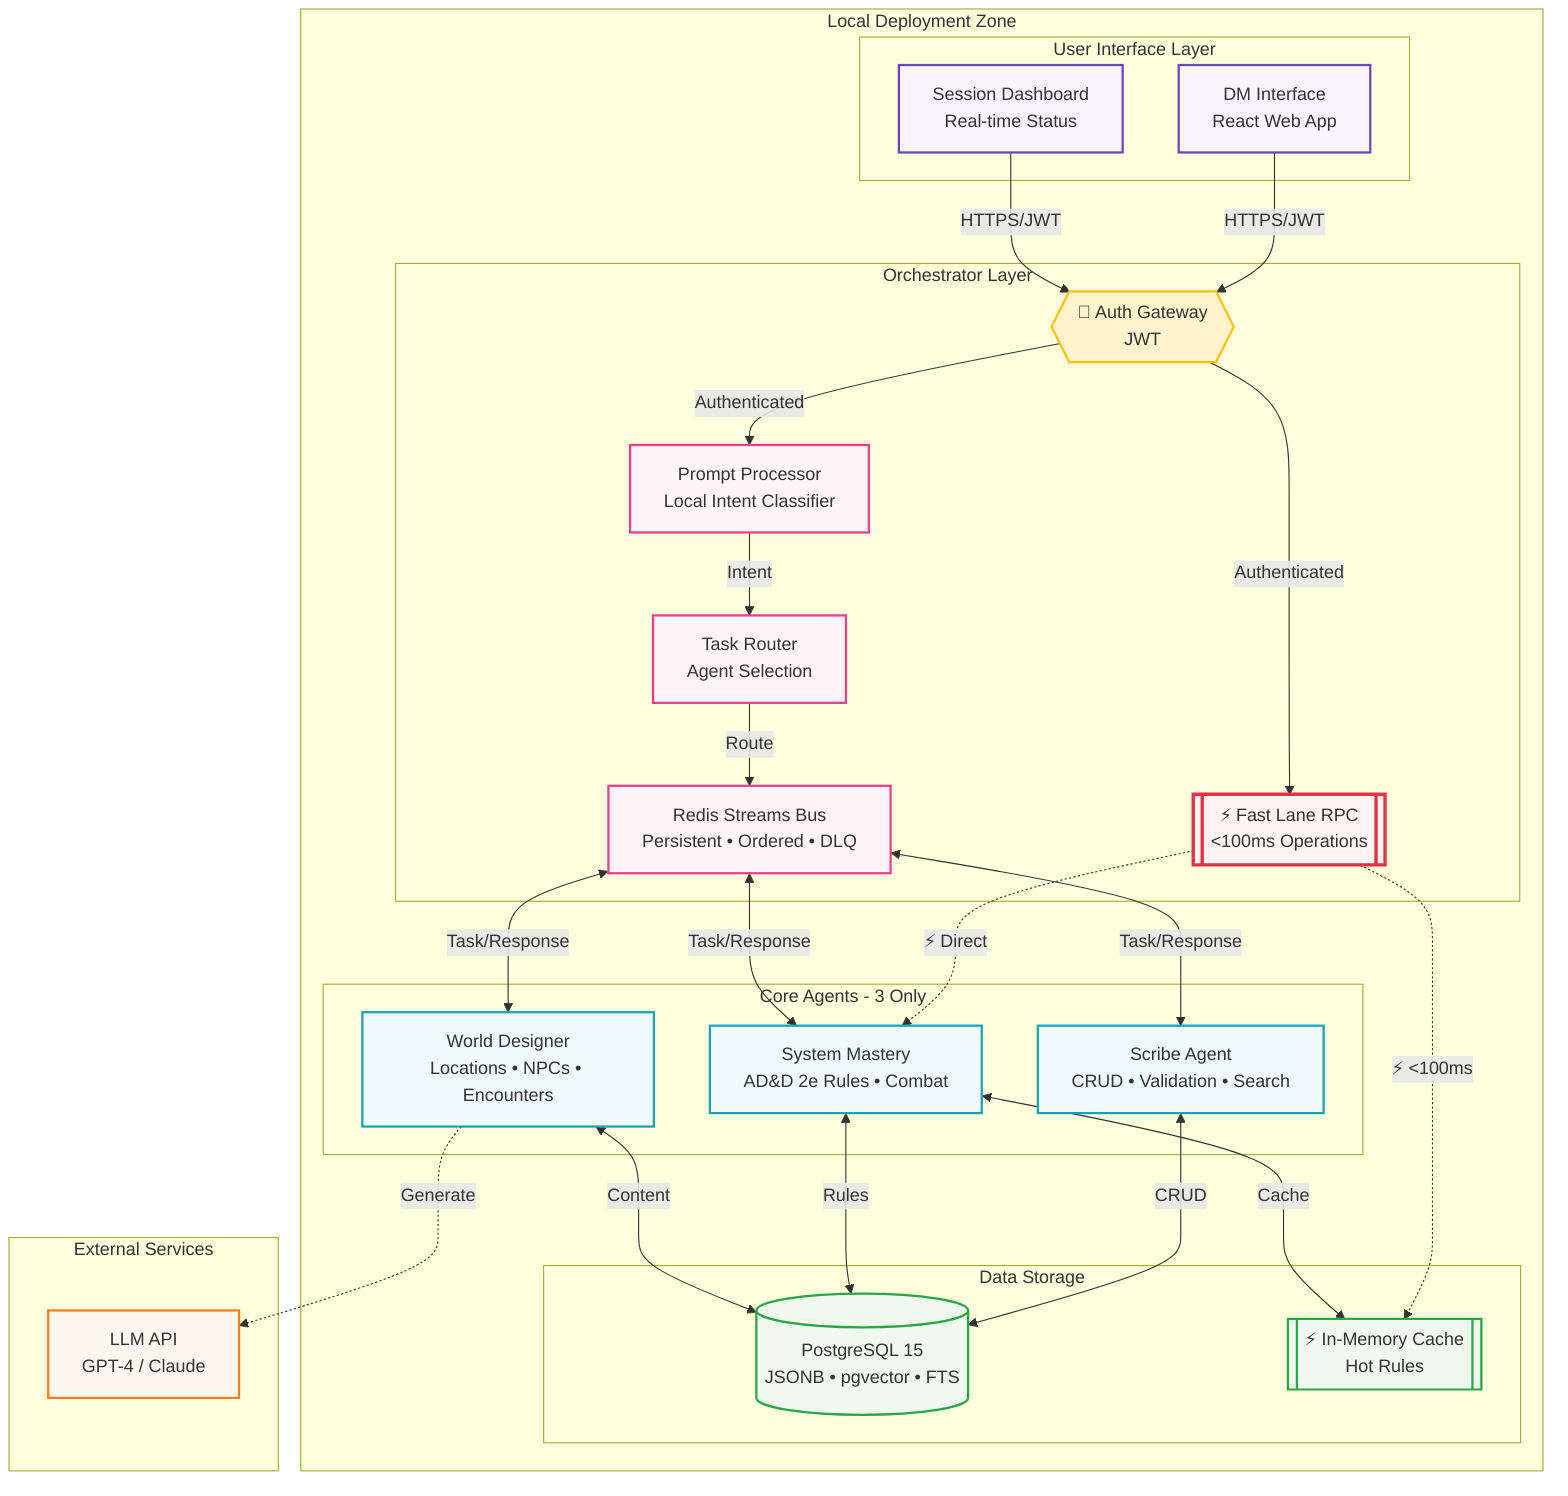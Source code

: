 graph TB
    %% DMA MVC Architecture - Q3 2025
    %% This diagram lives in the repo and is auto-generated in CI
    
    subgraph "Local Deployment Zone"
        subgraph "User Interface Layer"
            UI[DM Interface<br/>React Web App]
            DASH[Session Dashboard<br/>Real-time Status]
        end
        
        subgraph "Orchestrator Layer"
            AUTH{{"🔐 Auth Gateway<br/>JWT"}}
            PP[Prompt Processor<br/>Local Intent Classifier]
            FL[["⚡ Fast Lane RPC<br/>&lt;100ms Operations"]]
            TR[Task Router<br/>Agent Selection]
            BUS[Redis Streams Bus<br/>Persistent • Ordered • DLQ]
        end
        
        subgraph "Core Agents - 3 Only"
            SCRIBE[Scribe Agent<br/>CRUD • Validation • Search]
            SMA[System Mastery<br/>AD&D 2e Rules • Combat]
            WED[World Designer<br/>Locations • NPCs • Encounters]
        end
        
        subgraph "Data Storage"
            PG[(PostgreSQL 15<br/>JSONB • pgvector • FTS)]
            CACHE[["⚡ In-Memory Cache<br/>Hot Rules"]]
        end
    end
    
    subgraph "External Services"
        LLM[LLM API<br/>GPT-4 / Claude]
    end
    
    %% Control Flow Connections
    UI -->|HTTPS/JWT| AUTH
    DASH -->|HTTPS/JWT| AUTH
    AUTH -->|Authenticated| PP
    AUTH -->|Authenticated| FL
    
    %% Fast Lane Path (Red, Bold)
    FL -.->|"⚡ &lt;100ms"| CACHE
    FL -.->|"⚡ Direct"| SMA
    
    %% Standard Flow
    PP -->|Intent| TR
    TR -->|Route| BUS
    
    %% Message Bus to Agents (Bidirectional)
    BUS <-->|"Task/Response"| SCRIBE
    BUS <-->|"Task/Response"| SMA
    BUS <-->|"Task/Response"| WED
    
    %% Data Access (Bidirectional)
    SCRIBE <-->|"CRUD"| PG
    SMA <-->|"Rules"| PG
    WED <-->|"Content"| PG
    SMA <-->|"Cache"| CACHE
    
    %% External API
    WED -.->|"Generate"| LLM
    
    %% Styling
    classDef ui fill:#f8f5ff,stroke:#6f42c1,stroke-width:2px
    classDef orch fill:#fff5f8,stroke:#e83e8c,stroke-width:2px
    classDef agent fill:#f0fafc,stroke:#17a2b8,stroke-width:2px
    classDef data fill:#f0f8f0,stroke:#28a745,stroke-width:2px
    classDef external fill:#fff8f0,stroke:#fd7e14,stroke-width:2px
    classDef fastlane fill:#fff5f5,stroke:#dc3545,stroke-width:3px
    classDef auth fill:#fff3cd,stroke:#ffc107,stroke-width:2px
    
    class UI,DASH ui
    class PP,TR,BUS orch
    class FL fastlane
    class AUTH auth
    class SCRIBE,SMA,WED agent
    class PG,CACHE data
    class LLM external